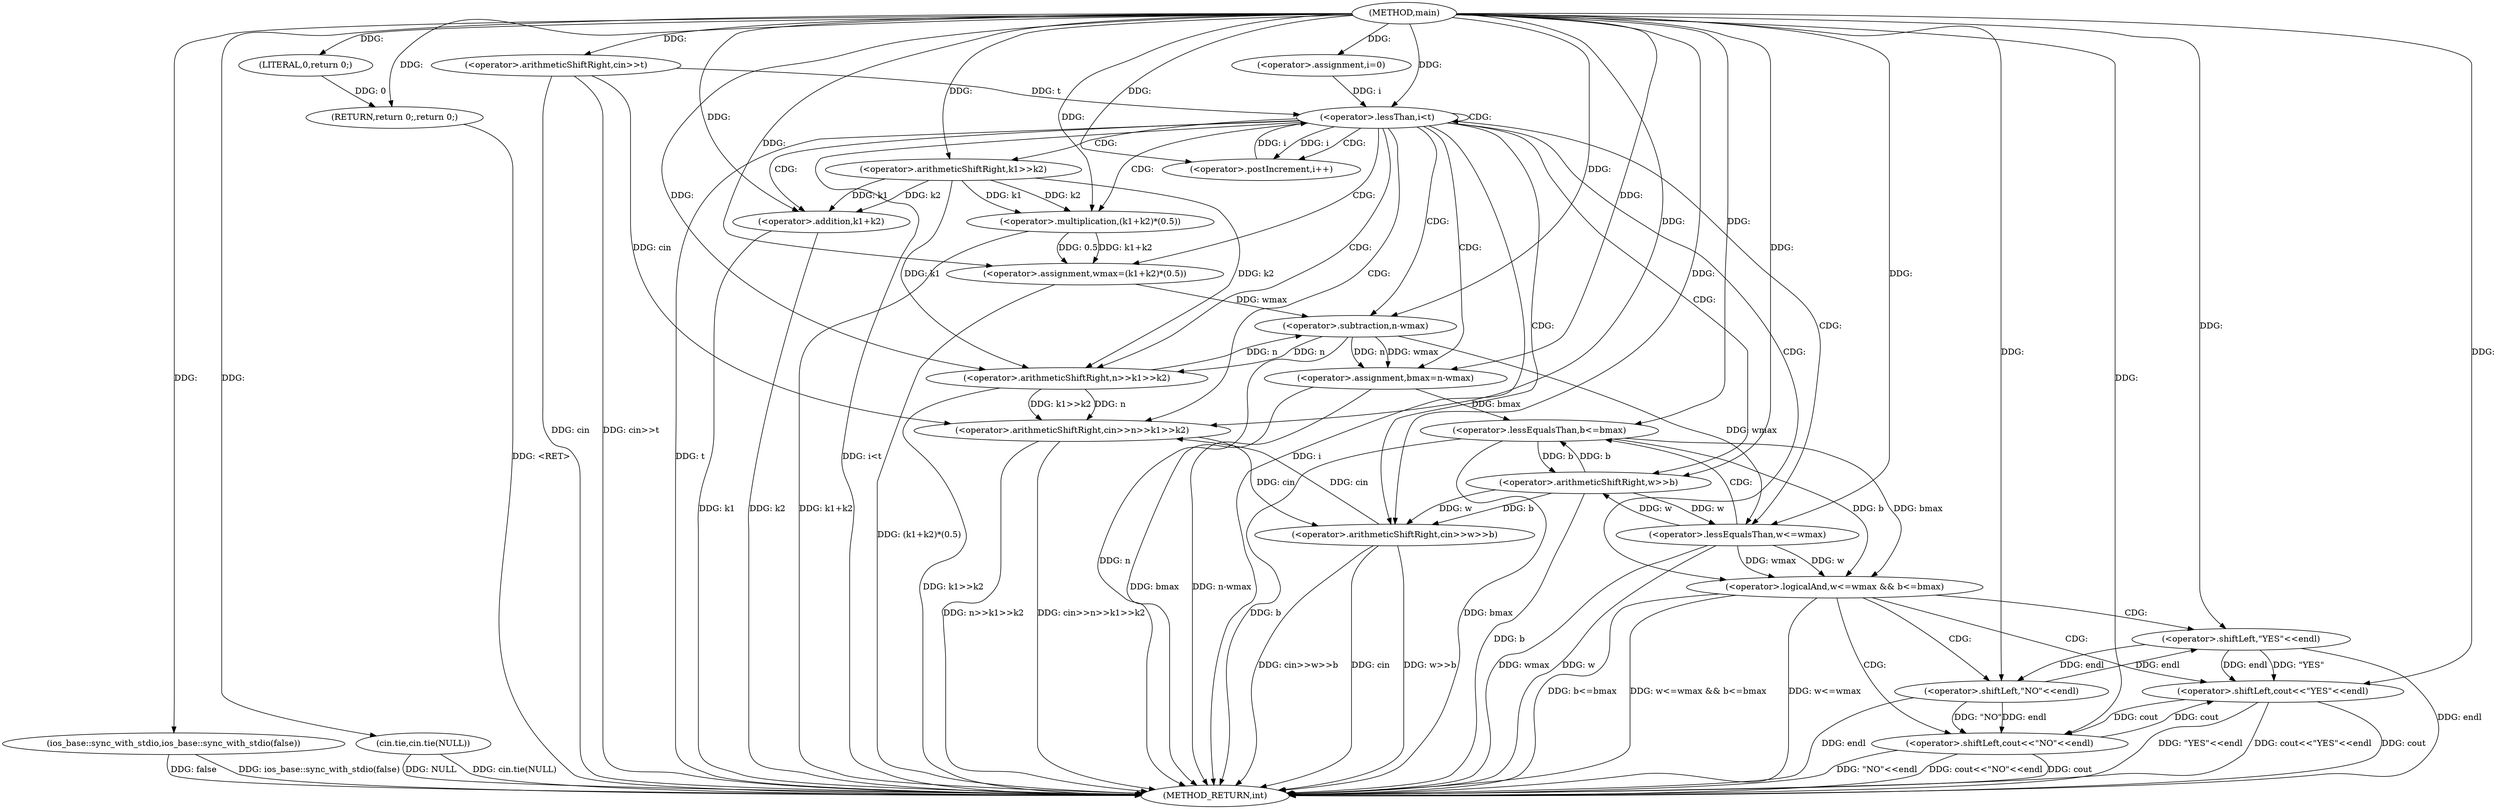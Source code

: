 digraph "main" {  
"1000101" [label = "(METHOD,main)" ]
"1000176" [label = "(METHOD_RETURN,int)" ]
"1000103" [label = "(ios_base::sync_with_stdio,ios_base::sync_with_stdio(false))" ]
"1000105" [label = "(cin.tie,cin.tie(NULL))" ]
"1000108" [label = "(<operator>.arithmeticShiftRight,cin>>t)" ]
"1000174" [label = "(RETURN,return 0;,return 0;)" ]
"1000113" [label = "(<operator>.assignment,i=0)" ]
"1000116" [label = "(<operator>.lessThan,i<t)" ]
"1000119" [label = "(<operator>.postIncrement,i++)" ]
"1000175" [label = "(LITERAL,0,return 0;)" ]
"1000125" [label = "(<operator>.arithmeticShiftRight,cin>>n>>k1>>k2)" ]
"1000134" [label = "(<operator>.arithmeticShiftRight,cin>>w>>b)" ]
"1000140" [label = "(<operator>.assignment,wmax=(k1+k2)*(0.5))" ]
"1000148" [label = "(<operator>.assignment,bmax=n-wmax)" ]
"1000154" [label = "(<operator>.logicalAnd,w<=wmax && b<=bmax)" ]
"1000127" [label = "(<operator>.arithmeticShiftRight,n>>k1>>k2)" ]
"1000136" [label = "(<operator>.arithmeticShiftRight,w>>b)" ]
"1000142" [label = "(<operator>.multiplication,(k1+k2)*(0.5))" ]
"1000150" [label = "(<operator>.subtraction,n-wmax)" ]
"1000162" [label = "(<operator>.shiftLeft,cout<<\"YES\"<<endl)" ]
"1000129" [label = "(<operator>.arithmeticShiftRight,k1>>k2)" ]
"1000143" [label = "(<operator>.addition,k1+k2)" ]
"1000155" [label = "(<operator>.lessEqualsThan,w<=wmax)" ]
"1000158" [label = "(<operator>.lessEqualsThan,b<=bmax)" ]
"1000169" [label = "(<operator>.shiftLeft,cout<<\"NO\"<<endl)" ]
"1000164" [label = "(<operator>.shiftLeft,\"YES\"<<endl)" ]
"1000171" [label = "(<operator>.shiftLeft,\"NO\"<<endl)" ]
  "1000174" -> "1000176"  [ label = "DDG: <RET>"] 
  "1000103" -> "1000176"  [ label = "DDG: ios_base::sync_with_stdio(false)"] 
  "1000105" -> "1000176"  [ label = "DDG: cin.tie(NULL)"] 
  "1000108" -> "1000176"  [ label = "DDG: cin"] 
  "1000108" -> "1000176"  [ label = "DDG: cin>>t"] 
  "1000116" -> "1000176"  [ label = "DDG: i"] 
  "1000116" -> "1000176"  [ label = "DDG: t"] 
  "1000116" -> "1000176"  [ label = "DDG: i<t"] 
  "1000127" -> "1000176"  [ label = "DDG: k1>>k2"] 
  "1000125" -> "1000176"  [ label = "DDG: n>>k1>>k2"] 
  "1000125" -> "1000176"  [ label = "DDG: cin>>n>>k1>>k2"] 
  "1000134" -> "1000176"  [ label = "DDG: cin"] 
  "1000136" -> "1000176"  [ label = "DDG: b"] 
  "1000134" -> "1000176"  [ label = "DDG: w>>b"] 
  "1000134" -> "1000176"  [ label = "DDG: cin>>w>>b"] 
  "1000143" -> "1000176"  [ label = "DDG: k1"] 
  "1000143" -> "1000176"  [ label = "DDG: k2"] 
  "1000142" -> "1000176"  [ label = "DDG: k1+k2"] 
  "1000140" -> "1000176"  [ label = "DDG: (k1+k2)*(0.5)"] 
  "1000148" -> "1000176"  [ label = "DDG: bmax"] 
  "1000150" -> "1000176"  [ label = "DDG: n"] 
  "1000148" -> "1000176"  [ label = "DDG: n-wmax"] 
  "1000155" -> "1000176"  [ label = "DDG: w"] 
  "1000155" -> "1000176"  [ label = "DDG: wmax"] 
  "1000154" -> "1000176"  [ label = "DDG: w<=wmax"] 
  "1000158" -> "1000176"  [ label = "DDG: b"] 
  "1000158" -> "1000176"  [ label = "DDG: bmax"] 
  "1000154" -> "1000176"  [ label = "DDG: b<=bmax"] 
  "1000154" -> "1000176"  [ label = "DDG: w<=wmax && b<=bmax"] 
  "1000169" -> "1000176"  [ label = "DDG: cout"] 
  "1000171" -> "1000176"  [ label = "DDG: endl"] 
  "1000169" -> "1000176"  [ label = "DDG: \"NO\"<<endl"] 
  "1000169" -> "1000176"  [ label = "DDG: cout<<\"NO\"<<endl"] 
  "1000162" -> "1000176"  [ label = "DDG: cout"] 
  "1000164" -> "1000176"  [ label = "DDG: endl"] 
  "1000162" -> "1000176"  [ label = "DDG: \"YES\"<<endl"] 
  "1000162" -> "1000176"  [ label = "DDG: cout<<\"YES\"<<endl"] 
  "1000103" -> "1000176"  [ label = "DDG: false"] 
  "1000105" -> "1000176"  [ label = "DDG: NULL"] 
  "1000175" -> "1000174"  [ label = "DDG: 0"] 
  "1000101" -> "1000174"  [ label = "DDG: "] 
  "1000101" -> "1000103"  [ label = "DDG: "] 
  "1000101" -> "1000105"  [ label = "DDG: "] 
  "1000101" -> "1000108"  [ label = "DDG: "] 
  "1000101" -> "1000113"  [ label = "DDG: "] 
  "1000101" -> "1000175"  [ label = "DDG: "] 
  "1000113" -> "1000116"  [ label = "DDG: i"] 
  "1000119" -> "1000116"  [ label = "DDG: i"] 
  "1000101" -> "1000116"  [ label = "DDG: "] 
  "1000108" -> "1000116"  [ label = "DDG: t"] 
  "1000116" -> "1000119"  [ label = "DDG: i"] 
  "1000101" -> "1000119"  [ label = "DDG: "] 
  "1000142" -> "1000140"  [ label = "DDG: 0.5"] 
  "1000142" -> "1000140"  [ label = "DDG: k1+k2"] 
  "1000150" -> "1000148"  [ label = "DDG: n"] 
  "1000150" -> "1000148"  [ label = "DDG: wmax"] 
  "1000108" -> "1000125"  [ label = "DDG: cin"] 
  "1000134" -> "1000125"  [ label = "DDG: cin"] 
  "1000101" -> "1000125"  [ label = "DDG: "] 
  "1000127" -> "1000125"  [ label = "DDG: n"] 
  "1000127" -> "1000125"  [ label = "DDG: k1>>k2"] 
  "1000125" -> "1000134"  [ label = "DDG: cin"] 
  "1000101" -> "1000134"  [ label = "DDG: "] 
  "1000136" -> "1000134"  [ label = "DDG: w"] 
  "1000136" -> "1000134"  [ label = "DDG: b"] 
  "1000101" -> "1000140"  [ label = "DDG: "] 
  "1000101" -> "1000148"  [ label = "DDG: "] 
  "1000150" -> "1000127"  [ label = "DDG: n"] 
  "1000101" -> "1000127"  [ label = "DDG: "] 
  "1000129" -> "1000127"  [ label = "DDG: k1"] 
  "1000129" -> "1000127"  [ label = "DDG: k2"] 
  "1000155" -> "1000136"  [ label = "DDG: w"] 
  "1000101" -> "1000136"  [ label = "DDG: "] 
  "1000158" -> "1000136"  [ label = "DDG: b"] 
  "1000129" -> "1000142"  [ label = "DDG: k2"] 
  "1000101" -> "1000142"  [ label = "DDG: "] 
  "1000129" -> "1000142"  [ label = "DDG: k1"] 
  "1000127" -> "1000150"  [ label = "DDG: n"] 
  "1000101" -> "1000150"  [ label = "DDG: "] 
  "1000140" -> "1000150"  [ label = "DDG: wmax"] 
  "1000155" -> "1000154"  [ label = "DDG: w"] 
  "1000155" -> "1000154"  [ label = "DDG: wmax"] 
  "1000158" -> "1000154"  [ label = "DDG: bmax"] 
  "1000158" -> "1000154"  [ label = "DDG: b"] 
  "1000101" -> "1000129"  [ label = "DDG: "] 
  "1000129" -> "1000143"  [ label = "DDG: k1"] 
  "1000101" -> "1000143"  [ label = "DDG: "] 
  "1000129" -> "1000143"  [ label = "DDG: k2"] 
  "1000136" -> "1000155"  [ label = "DDG: w"] 
  "1000101" -> "1000155"  [ label = "DDG: "] 
  "1000150" -> "1000155"  [ label = "DDG: wmax"] 
  "1000136" -> "1000158"  [ label = "DDG: b"] 
  "1000101" -> "1000158"  [ label = "DDG: "] 
  "1000148" -> "1000158"  [ label = "DDG: bmax"] 
  "1000169" -> "1000162"  [ label = "DDG: cout"] 
  "1000101" -> "1000162"  [ label = "DDG: "] 
  "1000164" -> "1000162"  [ label = "DDG: \"YES\""] 
  "1000164" -> "1000162"  [ label = "DDG: endl"] 
  "1000101" -> "1000164"  [ label = "DDG: "] 
  "1000171" -> "1000164"  [ label = "DDG: endl"] 
  "1000162" -> "1000169"  [ label = "DDG: cout"] 
  "1000101" -> "1000169"  [ label = "DDG: "] 
  "1000171" -> "1000169"  [ label = "DDG: \"NO\""] 
  "1000171" -> "1000169"  [ label = "DDG: endl"] 
  "1000101" -> "1000171"  [ label = "DDG: "] 
  "1000164" -> "1000171"  [ label = "DDG: endl"] 
  "1000116" -> "1000125"  [ label = "CDG: "] 
  "1000116" -> "1000116"  [ label = "CDG: "] 
  "1000116" -> "1000143"  [ label = "CDG: "] 
  "1000116" -> "1000127"  [ label = "CDG: "] 
  "1000116" -> "1000142"  [ label = "CDG: "] 
  "1000116" -> "1000155"  [ label = "CDG: "] 
  "1000116" -> "1000129"  [ label = "CDG: "] 
  "1000116" -> "1000154"  [ label = "CDG: "] 
  "1000116" -> "1000119"  [ label = "CDG: "] 
  "1000116" -> "1000150"  [ label = "CDG: "] 
  "1000116" -> "1000148"  [ label = "CDG: "] 
  "1000116" -> "1000136"  [ label = "CDG: "] 
  "1000116" -> "1000140"  [ label = "CDG: "] 
  "1000116" -> "1000134"  [ label = "CDG: "] 
  "1000154" -> "1000164"  [ label = "CDG: "] 
  "1000154" -> "1000171"  [ label = "CDG: "] 
  "1000154" -> "1000162"  [ label = "CDG: "] 
  "1000154" -> "1000169"  [ label = "CDG: "] 
  "1000155" -> "1000158"  [ label = "CDG: "] 
}
